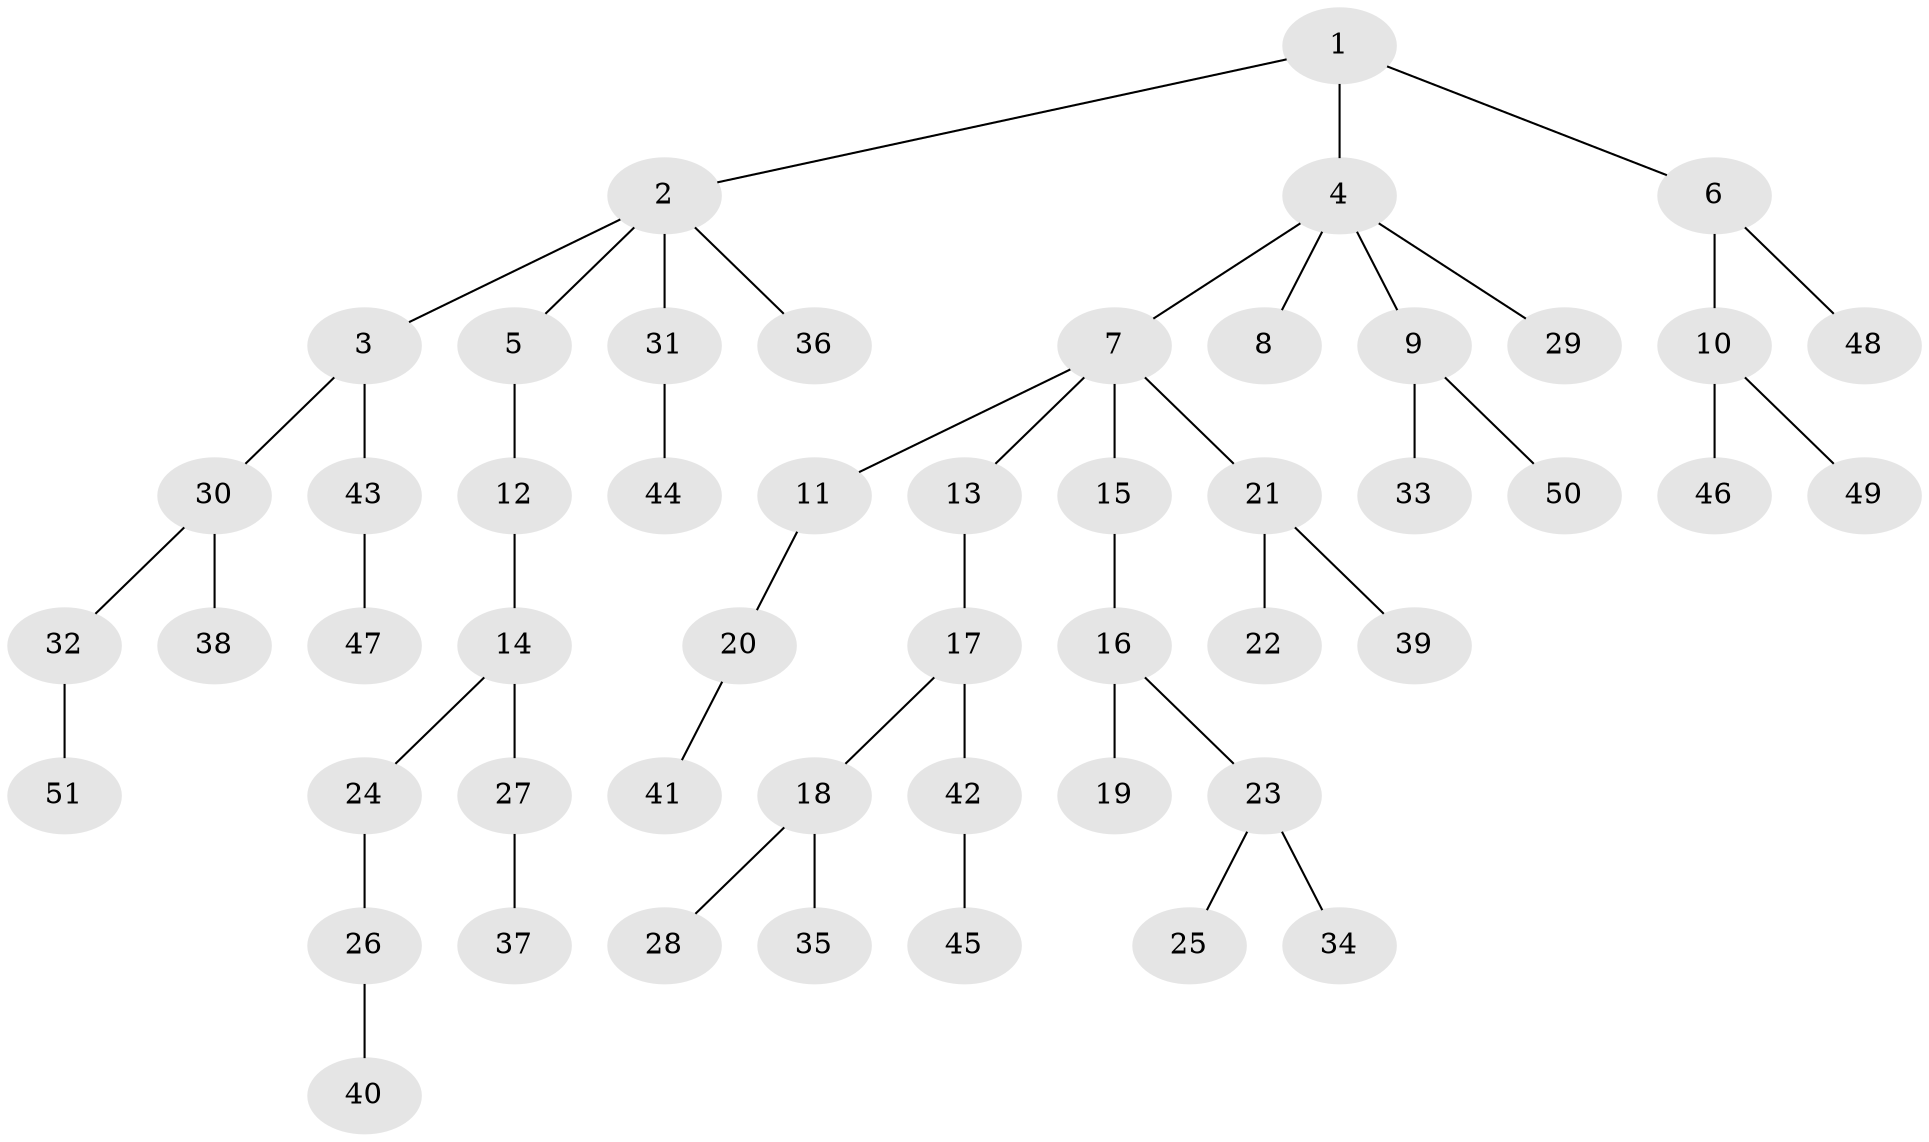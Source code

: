 // coarse degree distribution, {2: 0.34615384615384615, 5: 0.038461538461538464, 3: 0.15384615384615385, 1: 0.4230769230769231, 4: 0.038461538461538464}
// Generated by graph-tools (version 1.1) at 2025/37/03/04/25 23:37:28]
// undirected, 51 vertices, 50 edges
graph export_dot {
  node [color=gray90,style=filled];
  1;
  2;
  3;
  4;
  5;
  6;
  7;
  8;
  9;
  10;
  11;
  12;
  13;
  14;
  15;
  16;
  17;
  18;
  19;
  20;
  21;
  22;
  23;
  24;
  25;
  26;
  27;
  28;
  29;
  30;
  31;
  32;
  33;
  34;
  35;
  36;
  37;
  38;
  39;
  40;
  41;
  42;
  43;
  44;
  45;
  46;
  47;
  48;
  49;
  50;
  51;
  1 -- 2;
  1 -- 4;
  1 -- 6;
  2 -- 3;
  2 -- 5;
  2 -- 31;
  2 -- 36;
  3 -- 30;
  3 -- 43;
  4 -- 7;
  4 -- 8;
  4 -- 9;
  4 -- 29;
  5 -- 12;
  6 -- 10;
  6 -- 48;
  7 -- 11;
  7 -- 13;
  7 -- 15;
  7 -- 21;
  9 -- 33;
  9 -- 50;
  10 -- 46;
  10 -- 49;
  11 -- 20;
  12 -- 14;
  13 -- 17;
  14 -- 24;
  14 -- 27;
  15 -- 16;
  16 -- 19;
  16 -- 23;
  17 -- 18;
  17 -- 42;
  18 -- 28;
  18 -- 35;
  20 -- 41;
  21 -- 22;
  21 -- 39;
  23 -- 25;
  23 -- 34;
  24 -- 26;
  26 -- 40;
  27 -- 37;
  30 -- 32;
  30 -- 38;
  31 -- 44;
  32 -- 51;
  42 -- 45;
  43 -- 47;
}
